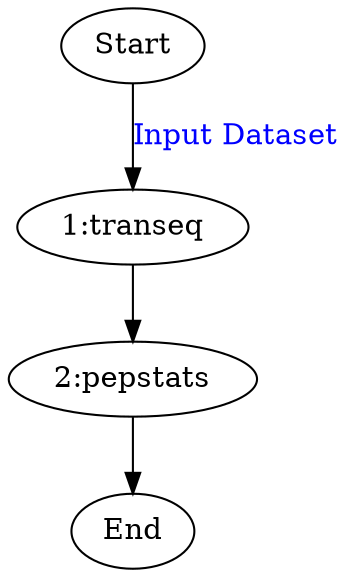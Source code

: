 digraph "Workflow constructed from history 'emboss test'" {
	"Start" -> "1:transeq"[label="Input Dataset", fontcolor="#0000ff"]
	"1:transeq" -> "2:pepstats"
	"2:pepstats" -> "End"
}
